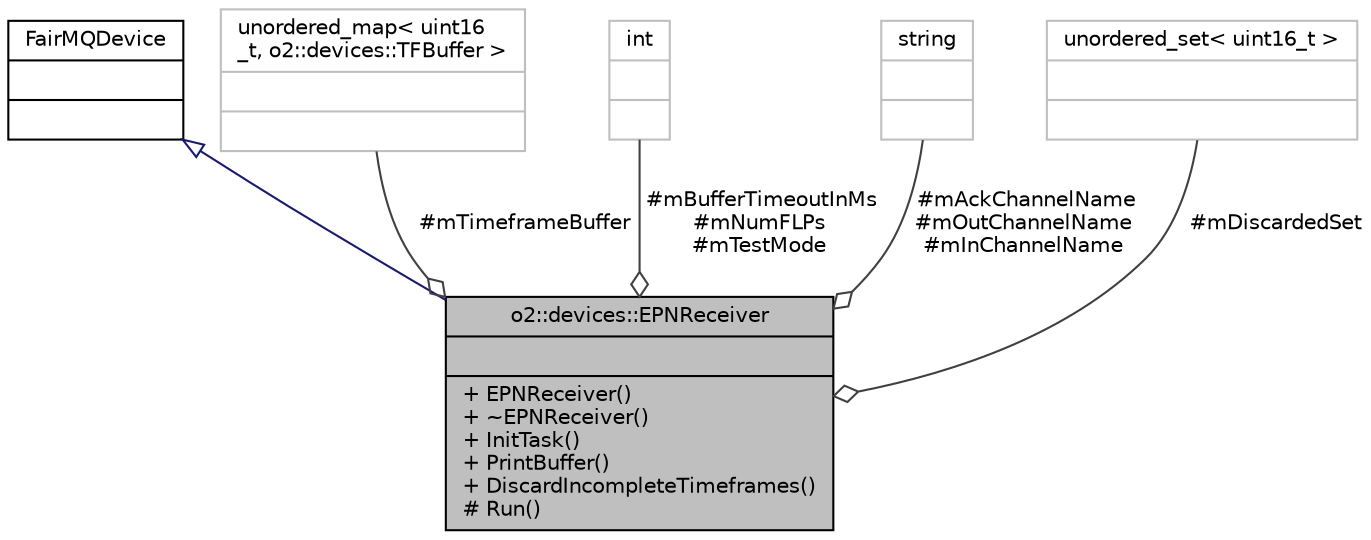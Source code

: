 digraph "o2::devices::EPNReceiver"
{
 // INTERACTIVE_SVG=YES
  bgcolor="transparent";
  edge [fontname="Helvetica",fontsize="10",labelfontname="Helvetica",labelfontsize="10"];
  node [fontname="Helvetica",fontsize="10",shape=record];
  Node2 [label="{o2::devices::EPNReceiver\n||+ EPNReceiver()\l+ ~EPNReceiver()\l+ InitTask()\l+ PrintBuffer()\l+ DiscardIncompleteTimeframes()\l# Run()\l}",height=0.2,width=0.4,color="black", fillcolor="grey75", style="filled", fontcolor="black"];
  Node3 -> Node2 [dir="back",color="midnightblue",fontsize="10",style="solid",arrowtail="onormal",fontname="Helvetica"];
  Node3 [label="{FairMQDevice\n||}",height=0.2,width=0.4,color="black",URL="$db/dfe/classFairMQDevice.html"];
  Node4 -> Node2 [color="grey25",fontsize="10",style="solid",label=" #mTimeframeBuffer" ,arrowhead="odiamond",fontname="Helvetica"];
  Node4 [label="{unordered_map\< uint16\l_t, o2::devices::TFBuffer \>\n||}",height=0.2,width=0.4,color="grey75"];
  Node5 -> Node2 [color="grey25",fontsize="10",style="solid",label=" #mBufferTimeoutInMs\n#mNumFLPs\n#mTestMode" ,arrowhead="odiamond",fontname="Helvetica"];
  Node5 [label="{int\n||}",height=0.2,width=0.4,color="grey75"];
  Node6 -> Node2 [color="grey25",fontsize="10",style="solid",label=" #mAckChannelName\n#mOutChannelName\n#mInChannelName" ,arrowhead="odiamond",fontname="Helvetica"];
  Node6 [label="{string\n||}",height=0.2,width=0.4,color="grey75"];
  Node7 -> Node2 [color="grey25",fontsize="10",style="solid",label=" #mDiscardedSet" ,arrowhead="odiamond",fontname="Helvetica"];
  Node7 [label="{unordered_set\< uint16_t \>\n||}",height=0.2,width=0.4,color="grey75"];
}
